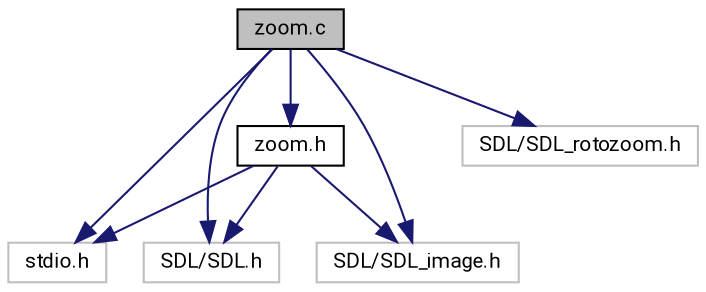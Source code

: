 digraph "zoom.c"
{
 // LATEX_PDF_SIZE
  edge [fontname="Roboto",fontsize="10",labelfontname="Roboto",labelfontsize="10"];
  node [fontname="Roboto",fontsize="10",shape=record];
  Node0 [label="zoom.c",height=0.2,width=0.4,color="black", fillcolor="grey75", style="filled", fontcolor="black",tooltip="roto zoom"];
  Node0 -> Node1 [color="midnightblue",fontsize="10",style="solid",fontname="Roboto"];
  Node1 [label="stdio.h",height=0.2,width=0.4,color="grey75", fillcolor="white", style="filled",tooltip=" "];
  Node0 -> Node2 [color="midnightblue",fontsize="10",style="solid",fontname="Roboto"];
  Node2 [label="SDL/SDL.h",height=0.2,width=0.4,color="grey75", fillcolor="white", style="filled",tooltip=" "];
  Node0 -> Node3 [color="midnightblue",fontsize="10",style="solid",fontname="Roboto"];
  Node3 [label="SDL/SDL_image.h",height=0.2,width=0.4,color="grey75", fillcolor="white", style="filled",tooltip=" "];
  Node0 -> Node4 [color="midnightblue",fontsize="10",style="solid",fontname="Roboto"];
  Node4 [label="SDL/SDL_rotozoom.h",height=0.2,width=0.4,color="grey75", fillcolor="white", style="filled",tooltip=" "];
  Node0 -> Node5 [color="midnightblue",fontsize="10",style="solid",fontname="Roboto"];
  Node5 [label="zoom.h",height=0.2,width=0.4,color="black", fillcolor="white", style="filled",URL="$zoom_8h.html",tooltip=" "];
  Node5 -> Node1 [color="midnightblue",fontsize="10",style="solid",fontname="Roboto"];
  Node5 -> Node2 [color="midnightblue",fontsize="10",style="solid",fontname="Roboto"];
  Node5 -> Node3 [color="midnightblue",fontsize="10",style="solid",fontname="Roboto"];
}
